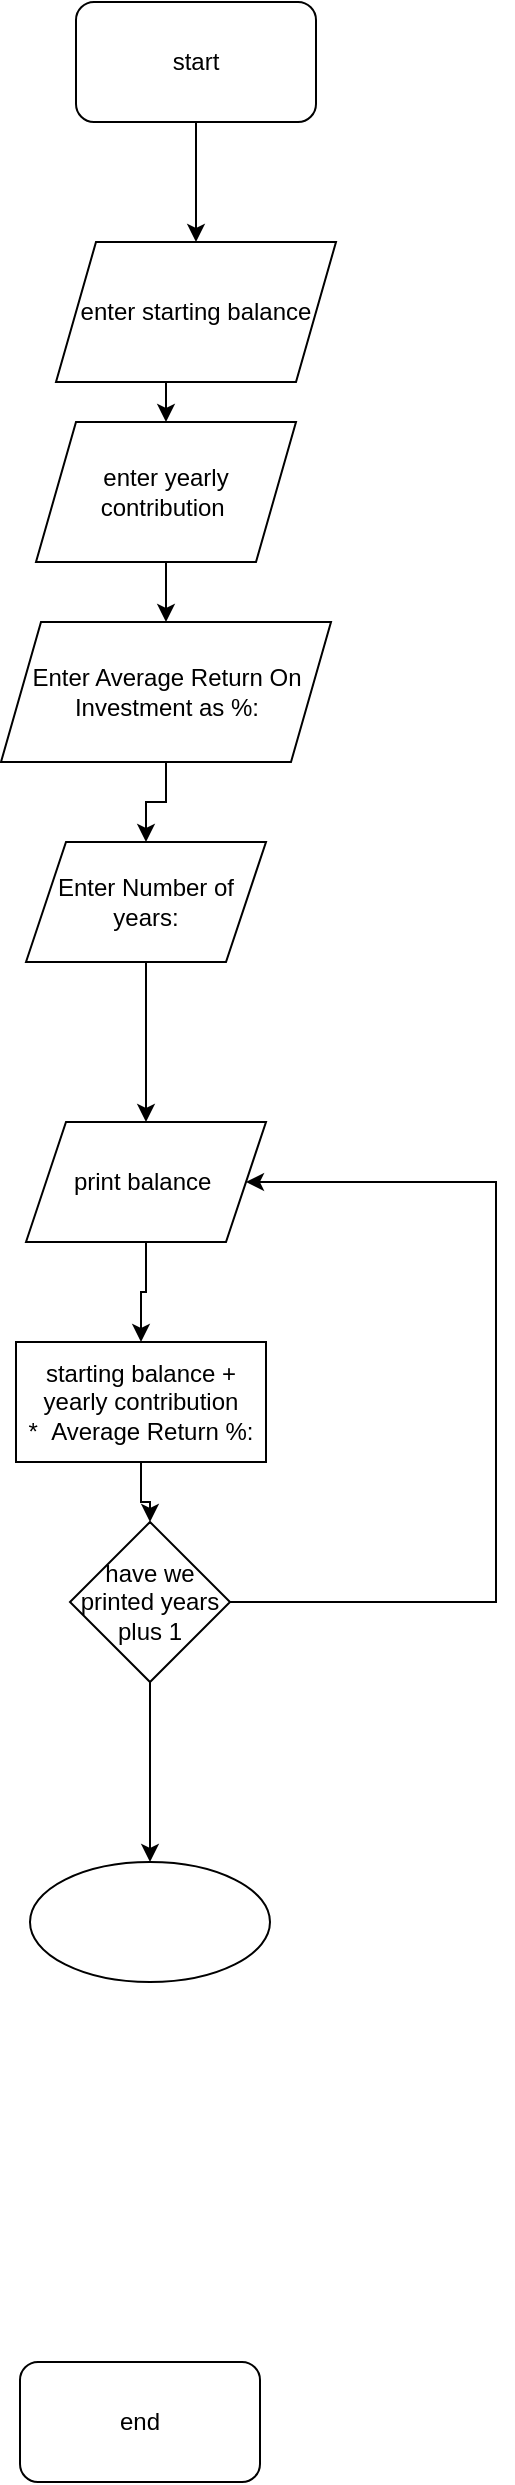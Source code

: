<mxfile version="15.0.4" type="github">
  <diagram id="5udGkWhxLaS7N40Kc7rl" name="Page-1">
    <mxGraphModel dx="716" dy="377" grid="1" gridSize="10" guides="1" tooltips="1" connect="1" arrows="1" fold="1" page="1" pageScale="1" pageWidth="850" pageHeight="1100" math="0" shadow="0">
      <root>
        <mxCell id="0" />
        <mxCell id="1" parent="0" />
        <mxCell id="uj9vqSk_5hpUtKcbf7qi-6" style="edgeStyle=orthogonalEdgeStyle;rounded=0;orthogonalLoop=1;jettySize=auto;html=1;exitX=0.5;exitY=1;exitDx=0;exitDy=0;entryX=0.5;entryY=0;entryDx=0;entryDy=0;" parent="1" source="uj9vqSk_5hpUtKcbf7qi-1" target="uj9vqSk_5hpUtKcbf7qi-4" edge="1">
          <mxGeometry relative="1" as="geometry" />
        </mxCell>
        <mxCell id="uj9vqSk_5hpUtKcbf7qi-1" value="start" style="rounded=1;whiteSpace=wrap;html=1;" parent="1" vertex="1">
          <mxGeometry x="390" y="10" width="120" height="60" as="geometry" />
        </mxCell>
        <mxCell id="uj9vqSk_5hpUtKcbf7qi-8" style="edgeStyle=orthogonalEdgeStyle;rounded=0;orthogonalLoop=1;jettySize=auto;html=1;exitX=0.5;exitY=1;exitDx=0;exitDy=0;entryX=0.5;entryY=0;entryDx=0;entryDy=0;" parent="1" source="uj9vqSk_5hpUtKcbf7qi-4" target="uj9vqSk_5hpUtKcbf7qi-7" edge="1">
          <mxGeometry relative="1" as="geometry" />
        </mxCell>
        <mxCell id="uj9vqSk_5hpUtKcbf7qi-4" value="enter starting balance" style="shape=parallelogram;perimeter=parallelogramPerimeter;whiteSpace=wrap;html=1;fixedSize=1;" parent="1" vertex="1">
          <mxGeometry x="380" y="130" width="140" height="70" as="geometry" />
        </mxCell>
        <mxCell id="uj9vqSk_5hpUtKcbf7qi-11" style="edgeStyle=orthogonalEdgeStyle;rounded=0;orthogonalLoop=1;jettySize=auto;html=1;exitX=0.5;exitY=1;exitDx=0;exitDy=0;entryX=0.5;entryY=0;entryDx=0;entryDy=0;" parent="1" source="uj9vqSk_5hpUtKcbf7qi-7" target="uj9vqSk_5hpUtKcbf7qi-10" edge="1">
          <mxGeometry relative="1" as="geometry" />
        </mxCell>
        <mxCell id="uj9vqSk_5hpUtKcbf7qi-7" value="enter yearly contribution&amp;nbsp;" style="shape=parallelogram;perimeter=parallelogramPerimeter;whiteSpace=wrap;html=1;fixedSize=1;" parent="1" vertex="1">
          <mxGeometry x="370" y="220" width="130" height="70" as="geometry" />
        </mxCell>
        <mxCell id="uj9vqSk_5hpUtKcbf7qi-13" style="edgeStyle=orthogonalEdgeStyle;rounded=0;orthogonalLoop=1;jettySize=auto;html=1;exitX=0.5;exitY=1;exitDx=0;exitDy=0;entryX=0.5;entryY=0;entryDx=0;entryDy=0;" parent="1" source="uj9vqSk_5hpUtKcbf7qi-10" target="uj9vqSk_5hpUtKcbf7qi-12" edge="1">
          <mxGeometry relative="1" as="geometry" />
        </mxCell>
        <mxCell id="uj9vqSk_5hpUtKcbf7qi-10" value="Enter Average Return On Investment as %:" style="shape=parallelogram;perimeter=parallelogramPerimeter;whiteSpace=wrap;html=1;fixedSize=1;" parent="1" vertex="1">
          <mxGeometry x="352.5" y="320" width="165" height="70" as="geometry" />
        </mxCell>
        <mxCell id="MzvWjxBrWcJKWkLYmOiD-7" value="" style="edgeStyle=orthogonalEdgeStyle;rounded=0;orthogonalLoop=1;jettySize=auto;html=1;" edge="1" parent="1" source="uj9vqSk_5hpUtKcbf7qi-12" target="MzvWjxBrWcJKWkLYmOiD-6">
          <mxGeometry relative="1" as="geometry" />
        </mxCell>
        <mxCell id="uj9vqSk_5hpUtKcbf7qi-12" value="Enter Number of years:" style="shape=parallelogram;perimeter=parallelogramPerimeter;whiteSpace=wrap;html=1;fixedSize=1;" parent="1" vertex="1">
          <mxGeometry x="365" y="430" width="120" height="60" as="geometry" />
        </mxCell>
        <mxCell id="MzvWjxBrWcJKWkLYmOiD-4" value="" style="edgeStyle=orthogonalEdgeStyle;rounded=0;orthogonalLoop=1;jettySize=auto;html=1;" edge="1" parent="1" source="uj9vqSk_5hpUtKcbf7qi-14" target="MzvWjxBrWcJKWkLYmOiD-3">
          <mxGeometry relative="1" as="geometry" />
        </mxCell>
        <mxCell id="uj9vqSk_5hpUtKcbf7qi-14" value="starting balance + yearly contribution *&amp;nbsp;&amp;nbsp;Average Return %:" style="rounded=0;whiteSpace=wrap;html=1;" parent="1" vertex="1">
          <mxGeometry x="360" y="680" width="125" height="60" as="geometry" />
        </mxCell>
        <mxCell id="uj9vqSk_5hpUtKcbf7qi-16" value="end" style="rounded=1;whiteSpace=wrap;html=1;" parent="1" vertex="1">
          <mxGeometry x="362" y="1190" width="120" height="60" as="geometry" />
        </mxCell>
        <mxCell id="MzvWjxBrWcJKWkLYmOiD-9" style="edgeStyle=orthogonalEdgeStyle;rounded=0;orthogonalLoop=1;jettySize=auto;html=1;exitX=1;exitY=0.5;exitDx=0;exitDy=0;entryX=1;entryY=0.5;entryDx=0;entryDy=0;" edge="1" parent="1" source="MzvWjxBrWcJKWkLYmOiD-3" target="MzvWjxBrWcJKWkLYmOiD-6">
          <mxGeometry relative="1" as="geometry">
            <Array as="points">
              <mxPoint x="600" y="810" />
              <mxPoint x="600" y="600" />
            </Array>
          </mxGeometry>
        </mxCell>
        <mxCell id="MzvWjxBrWcJKWkLYmOiD-11" value="" style="edgeStyle=orthogonalEdgeStyle;rounded=0;orthogonalLoop=1;jettySize=auto;html=1;" edge="1" parent="1" source="MzvWjxBrWcJKWkLYmOiD-3" target="MzvWjxBrWcJKWkLYmOiD-10">
          <mxGeometry relative="1" as="geometry" />
        </mxCell>
        <mxCell id="MzvWjxBrWcJKWkLYmOiD-3" value="have we printed years plus 1" style="rhombus;whiteSpace=wrap;html=1;rounded=0;" vertex="1" parent="1">
          <mxGeometry x="387" y="770" width="80" height="80" as="geometry" />
        </mxCell>
        <mxCell id="MzvWjxBrWcJKWkLYmOiD-8" value="" style="edgeStyle=orthogonalEdgeStyle;rounded=0;orthogonalLoop=1;jettySize=auto;html=1;" edge="1" parent="1" source="MzvWjxBrWcJKWkLYmOiD-6" target="uj9vqSk_5hpUtKcbf7qi-14">
          <mxGeometry relative="1" as="geometry" />
        </mxCell>
        <mxCell id="MzvWjxBrWcJKWkLYmOiD-6" value="print balance&amp;nbsp;" style="shape=parallelogram;perimeter=parallelogramPerimeter;whiteSpace=wrap;html=1;fixedSize=1;" vertex="1" parent="1">
          <mxGeometry x="365" y="570" width="120" height="60" as="geometry" />
        </mxCell>
        <mxCell id="MzvWjxBrWcJKWkLYmOiD-10" value="" style="ellipse;whiteSpace=wrap;html=1;rounded=0;" vertex="1" parent="1">
          <mxGeometry x="367" y="940" width="120" height="60" as="geometry" />
        </mxCell>
      </root>
    </mxGraphModel>
  </diagram>
</mxfile>
